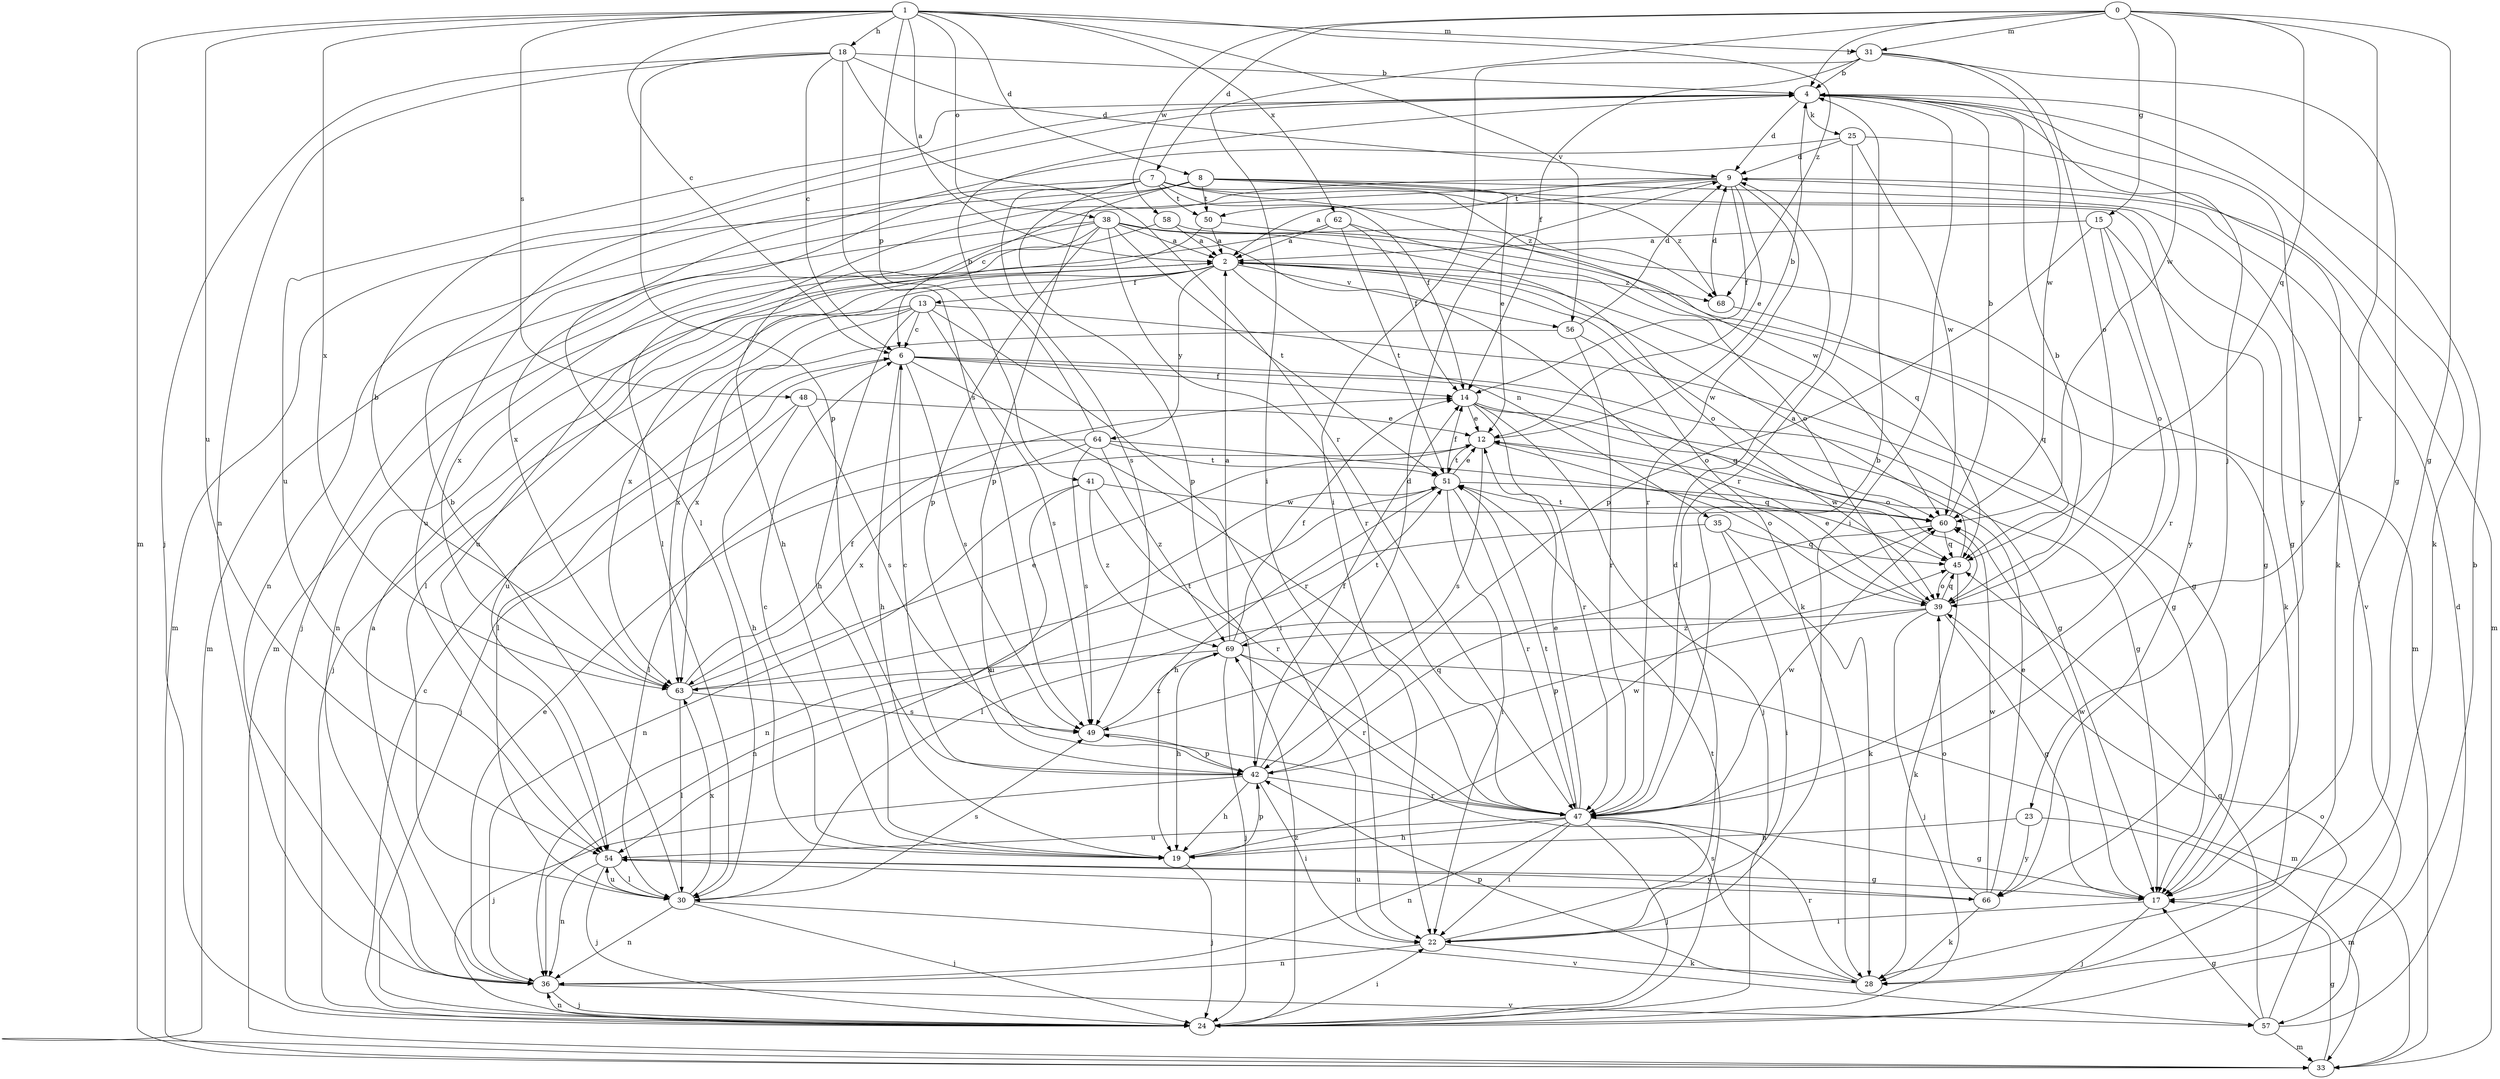 strict digraph  {
0;
1;
2;
4;
6;
7;
8;
9;
12;
13;
14;
15;
17;
18;
19;
22;
23;
24;
25;
28;
30;
31;
33;
35;
36;
38;
39;
41;
42;
45;
47;
48;
49;
50;
51;
54;
56;
57;
58;
60;
62;
63;
64;
66;
68;
69;
0 -> 4  [label=b];
0 -> 7  [label=d];
0 -> 15  [label=g];
0 -> 17  [label=g];
0 -> 22  [label=i];
0 -> 31  [label=m];
0 -> 45  [label=q];
0 -> 47  [label=r];
0 -> 58  [label=w];
0 -> 60  [label=w];
1 -> 2  [label=a];
1 -> 6  [label=c];
1 -> 8  [label=d];
1 -> 18  [label=h];
1 -> 31  [label=m];
1 -> 33  [label=m];
1 -> 38  [label=o];
1 -> 41  [label=p];
1 -> 48  [label=s];
1 -> 54  [label=u];
1 -> 56  [label=v];
1 -> 62  [label=x];
1 -> 63  [label=x];
1 -> 68  [label=z];
2 -> 13  [label=f];
2 -> 17  [label=g];
2 -> 30  [label=l];
2 -> 35  [label=n];
2 -> 36  [label=n];
2 -> 56  [label=v];
2 -> 60  [label=w];
2 -> 63  [label=x];
2 -> 64  [label=y];
2 -> 68  [label=z];
4 -> 9  [label=d];
4 -> 22  [label=i];
4 -> 23  [label=j];
4 -> 25  [label=k];
4 -> 28  [label=k];
4 -> 54  [label=u];
4 -> 66  [label=y];
6 -> 14  [label=f];
6 -> 17  [label=g];
6 -> 19  [label=h];
6 -> 30  [label=l];
6 -> 45  [label=q];
6 -> 47  [label=r];
6 -> 49  [label=s];
7 -> 14  [label=f];
7 -> 36  [label=n];
7 -> 42  [label=p];
7 -> 49  [label=s];
7 -> 50  [label=t];
7 -> 60  [label=w];
7 -> 63  [label=x];
7 -> 66  [label=y];
7 -> 68  [label=z];
8 -> 12  [label=e];
8 -> 17  [label=g];
8 -> 33  [label=m];
8 -> 42  [label=p];
8 -> 50  [label=t];
8 -> 54  [label=u];
8 -> 57  [label=v];
8 -> 68  [label=z];
9 -> 2  [label=a];
9 -> 6  [label=c];
9 -> 12  [label=e];
9 -> 14  [label=f];
9 -> 30  [label=l];
9 -> 33  [label=m];
9 -> 47  [label=r];
9 -> 50  [label=t];
12 -> 4  [label=b];
12 -> 39  [label=o];
12 -> 49  [label=s];
12 -> 51  [label=t];
13 -> 6  [label=c];
13 -> 17  [label=g];
13 -> 19  [label=h];
13 -> 22  [label=i];
13 -> 24  [label=j];
13 -> 49  [label=s];
13 -> 54  [label=u];
13 -> 63  [label=x];
14 -> 12  [label=e];
14 -> 17  [label=g];
14 -> 24  [label=j];
14 -> 39  [label=o];
14 -> 47  [label=r];
15 -> 2  [label=a];
15 -> 17  [label=g];
15 -> 39  [label=o];
15 -> 42  [label=p];
15 -> 47  [label=r];
17 -> 22  [label=i];
17 -> 24  [label=j];
17 -> 60  [label=w];
18 -> 4  [label=b];
18 -> 6  [label=c];
18 -> 9  [label=d];
18 -> 24  [label=j];
18 -> 36  [label=n];
18 -> 42  [label=p];
18 -> 47  [label=r];
18 -> 49  [label=s];
19 -> 6  [label=c];
19 -> 24  [label=j];
19 -> 42  [label=p];
19 -> 60  [label=w];
22 -> 9  [label=d];
22 -> 28  [label=k];
22 -> 36  [label=n];
23 -> 19  [label=h];
23 -> 33  [label=m];
23 -> 66  [label=y];
24 -> 4  [label=b];
24 -> 6  [label=c];
24 -> 22  [label=i];
24 -> 36  [label=n];
24 -> 51  [label=t];
24 -> 69  [label=z];
25 -> 9  [label=d];
25 -> 28  [label=k];
25 -> 30  [label=l];
25 -> 47  [label=r];
25 -> 60  [label=w];
28 -> 42  [label=p];
28 -> 47  [label=r];
28 -> 49  [label=s];
30 -> 4  [label=b];
30 -> 24  [label=j];
30 -> 36  [label=n];
30 -> 49  [label=s];
30 -> 54  [label=u];
30 -> 57  [label=v];
30 -> 63  [label=x];
31 -> 4  [label=b];
31 -> 14  [label=f];
31 -> 17  [label=g];
31 -> 22  [label=i];
31 -> 39  [label=o];
31 -> 60  [label=w];
33 -> 17  [label=g];
35 -> 22  [label=i];
35 -> 28  [label=k];
35 -> 36  [label=n];
35 -> 45  [label=q];
36 -> 2  [label=a];
36 -> 12  [label=e];
36 -> 24  [label=j];
36 -> 57  [label=v];
38 -> 2  [label=a];
38 -> 24  [label=j];
38 -> 28  [label=k];
38 -> 33  [label=m];
38 -> 39  [label=o];
38 -> 42  [label=p];
38 -> 45  [label=q];
38 -> 47  [label=r];
38 -> 51  [label=t];
38 -> 63  [label=x];
39 -> 4  [label=b];
39 -> 12  [label=e];
39 -> 17  [label=g];
39 -> 24  [label=j];
39 -> 42  [label=p];
39 -> 45  [label=q];
39 -> 69  [label=z];
41 -> 36  [label=n];
41 -> 47  [label=r];
41 -> 54  [label=u];
41 -> 60  [label=w];
41 -> 69  [label=z];
42 -> 6  [label=c];
42 -> 9  [label=d];
42 -> 14  [label=f];
42 -> 19  [label=h];
42 -> 22  [label=i];
42 -> 24  [label=j];
42 -> 45  [label=q];
42 -> 47  [label=r];
45 -> 2  [label=a];
45 -> 28  [label=k];
45 -> 39  [label=o];
47 -> 4  [label=b];
47 -> 12  [label=e];
47 -> 17  [label=g];
47 -> 19  [label=h];
47 -> 22  [label=i];
47 -> 24  [label=j];
47 -> 36  [label=n];
47 -> 51  [label=t];
47 -> 54  [label=u];
47 -> 60  [label=w];
48 -> 12  [label=e];
48 -> 19  [label=h];
48 -> 24  [label=j];
48 -> 49  [label=s];
49 -> 42  [label=p];
49 -> 69  [label=z];
50 -> 2  [label=a];
50 -> 28  [label=k];
50 -> 54  [label=u];
51 -> 12  [label=e];
51 -> 14  [label=f];
51 -> 19  [label=h];
51 -> 22  [label=i];
51 -> 36  [label=n];
51 -> 47  [label=r];
51 -> 60  [label=w];
54 -> 17  [label=g];
54 -> 24  [label=j];
54 -> 30  [label=l];
54 -> 36  [label=n];
54 -> 66  [label=y];
56 -> 9  [label=d];
56 -> 39  [label=o];
56 -> 47  [label=r];
56 -> 63  [label=x];
57 -> 9  [label=d];
57 -> 17  [label=g];
57 -> 33  [label=m];
57 -> 39  [label=o];
57 -> 45  [label=q];
58 -> 2  [label=a];
58 -> 19  [label=h];
58 -> 33  [label=m];
60 -> 4  [label=b];
60 -> 30  [label=l];
60 -> 45  [label=q];
60 -> 51  [label=t];
62 -> 2  [label=a];
62 -> 14  [label=f];
62 -> 33  [label=m];
62 -> 39  [label=o];
62 -> 51  [label=t];
63 -> 4  [label=b];
63 -> 12  [label=e];
63 -> 14  [label=f];
63 -> 30  [label=l];
63 -> 49  [label=s];
63 -> 51  [label=t];
64 -> 4  [label=b];
64 -> 30  [label=l];
64 -> 45  [label=q];
64 -> 49  [label=s];
64 -> 51  [label=t];
64 -> 63  [label=x];
64 -> 69  [label=z];
66 -> 12  [label=e];
66 -> 28  [label=k];
66 -> 39  [label=o];
66 -> 54  [label=u];
66 -> 60  [label=w];
68 -> 9  [label=d];
68 -> 45  [label=q];
69 -> 2  [label=a];
69 -> 14  [label=f];
69 -> 19  [label=h];
69 -> 24  [label=j];
69 -> 33  [label=m];
69 -> 47  [label=r];
69 -> 51  [label=t];
69 -> 63  [label=x];
}
